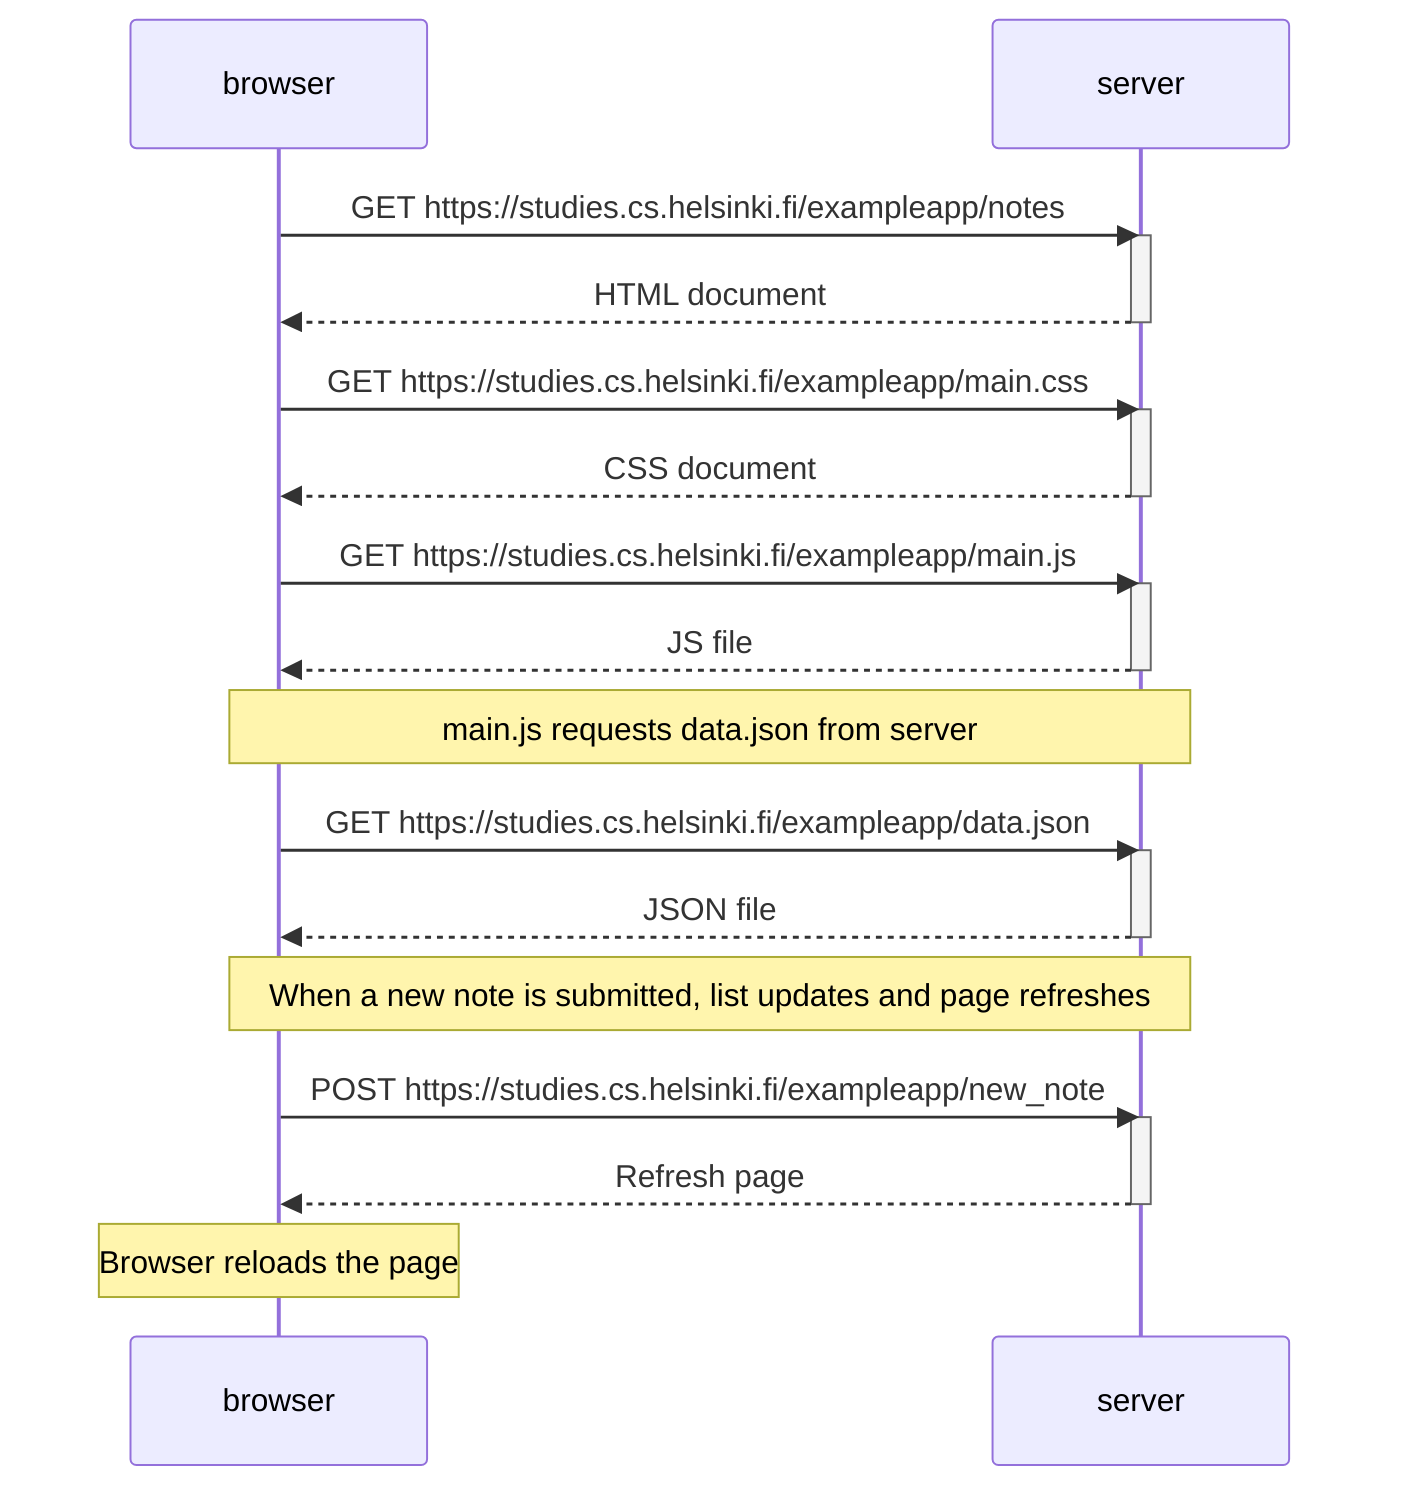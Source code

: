 sequenceDiagram
    participant browser
    participant server

    browser->>server: GET https://studies.cs.helsinki.fi/exampleapp/notes
    activate server
    server-->>browser: HTML document
    deactivate server

    browser->>server: GET https://studies.cs.helsinki.fi/exampleapp/main.css
    activate server
    server-->>browser: CSS document
    deactivate server

    browser->>server: GET https://studies.cs.helsinki.fi/exampleapp/main.js
    activate server
    server-->>browser: JS file
    deactivate server

    Note over browser,server: main.js requests data.json from server

    browser->>server: GET https://studies.cs.helsinki.fi/exampleapp/data.json
    activate server
    server-->>browser: JSON file
    deactivate server

    Note over browser,server: When a new note is submitted, list updates and page refreshes

    browser->>server: POST https://studies.cs.helsinki.fi/exampleapp/new_note
    activate server
    server-->>browser: Refresh page
    deactivate server

    Note over browser: Browser reloads the page